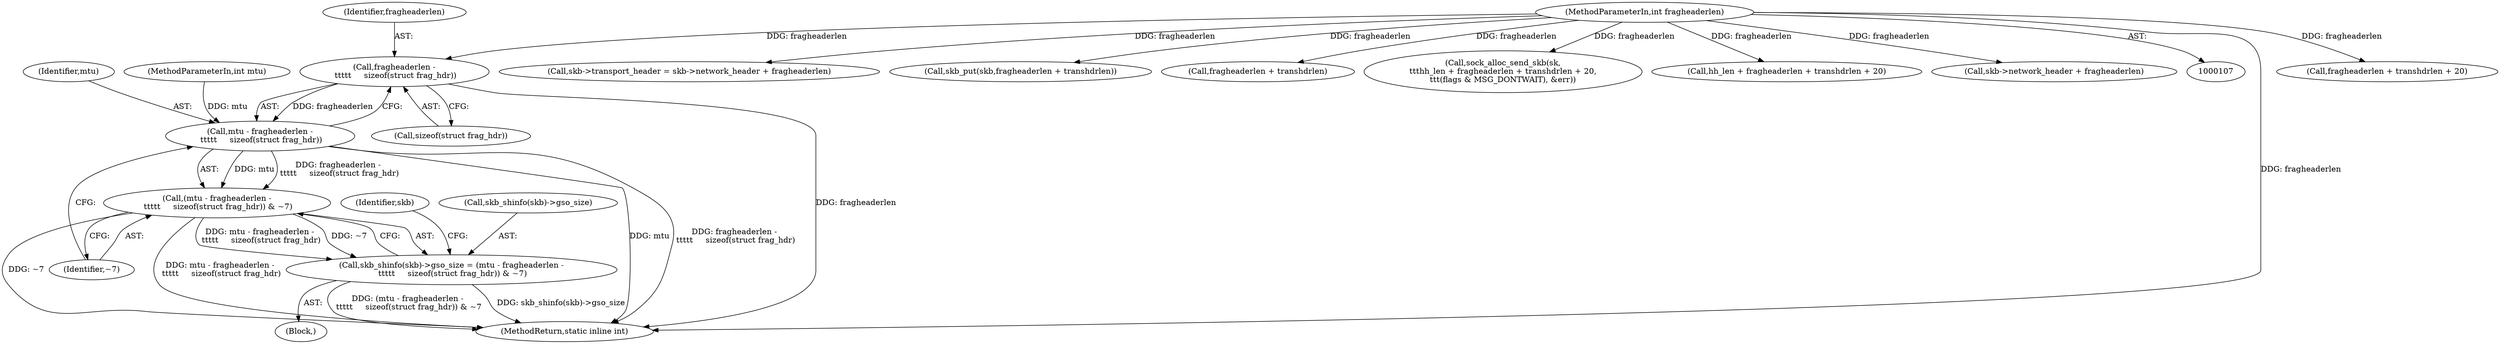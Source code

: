digraph "0_linux_87c48fa3b4630905f98268dde838ee43626a060c_2@API" {
"1000206" [label="(Call,fragheaderlen -\n \t\t\t\t\t     sizeof(struct frag_hdr))"];
"1000113" [label="(MethodParameterIn,int fragheaderlen)"];
"1000204" [label="(Call,mtu - fragheaderlen -\n \t\t\t\t\t     sizeof(struct frag_hdr))"];
"1000203" [label="(Call,(mtu - fragheaderlen -\n \t\t\t\t\t     sizeof(struct frag_hdr)) & ~7)"];
"1000198" [label="(Call,skb_shinfo(skb)->gso_size = (mtu - fragheaderlen -\n \t\t\t\t\t     sizeof(struct frag_hdr)) & ~7)"];
"1000204" [label="(Call,mtu - fragheaderlen -\n \t\t\t\t\t     sizeof(struct frag_hdr))"];
"1000137" [label="(Call,fragheaderlen + transhdrlen + 20)"];
"1000214" [label="(Identifier,skb)"];
"1000198" [label="(Call,skb_shinfo(skb)->gso_size = (mtu - fragheaderlen -\n \t\t\t\t\t     sizeof(struct frag_hdr)) & ~7)"];
"1000208" [label="(Call,sizeof(struct frag_hdr))"];
"1000164" [label="(Call,skb->transport_header = skb->network_header + fragheaderlen)"];
"1000210" [label="(Identifier,~7)"];
"1000157" [label="(Call,skb_put(skb,fragheaderlen + transhdrlen))"];
"1000159" [label="(Call,fragheaderlen + transhdrlen)"];
"1000115" [label="(MethodParameterIn,int mtu)"];
"1000133" [label="(Call,sock_alloc_send_skb(sk,\n\t\t\thh_len + fragheaderlen + transhdrlen + 20,\n\t\t\t(flags & MSG_DONTWAIT), &err))"];
"1000199" [label="(Call,skb_shinfo(skb)->gso_size)"];
"1000113" [label="(MethodParameterIn,int fragheaderlen)"];
"1000206" [label="(Call,fragheaderlen -\n \t\t\t\t\t     sizeof(struct frag_hdr))"];
"1000240" [label="(MethodReturn,static inline int)"];
"1000135" [label="(Call,hh_len + fragheaderlen + transhdrlen + 20)"];
"1000203" [label="(Call,(mtu - fragheaderlen -\n \t\t\t\t\t     sizeof(struct frag_hdr)) & ~7)"];
"1000205" [label="(Identifier,mtu)"];
"1000196" [label="(Block,)"];
"1000168" [label="(Call,skb->network_header + fragheaderlen)"];
"1000207" [label="(Identifier,fragheaderlen)"];
"1000206" -> "1000204"  [label="AST: "];
"1000206" -> "1000208"  [label="CFG: "];
"1000207" -> "1000206"  [label="AST: "];
"1000208" -> "1000206"  [label="AST: "];
"1000204" -> "1000206"  [label="CFG: "];
"1000206" -> "1000240"  [label="DDG: fragheaderlen"];
"1000206" -> "1000204"  [label="DDG: fragheaderlen"];
"1000113" -> "1000206"  [label="DDG: fragheaderlen"];
"1000113" -> "1000107"  [label="AST: "];
"1000113" -> "1000240"  [label="DDG: fragheaderlen"];
"1000113" -> "1000133"  [label="DDG: fragheaderlen"];
"1000113" -> "1000135"  [label="DDG: fragheaderlen"];
"1000113" -> "1000137"  [label="DDG: fragheaderlen"];
"1000113" -> "1000157"  [label="DDG: fragheaderlen"];
"1000113" -> "1000159"  [label="DDG: fragheaderlen"];
"1000113" -> "1000164"  [label="DDG: fragheaderlen"];
"1000113" -> "1000168"  [label="DDG: fragheaderlen"];
"1000204" -> "1000203"  [label="AST: "];
"1000205" -> "1000204"  [label="AST: "];
"1000210" -> "1000204"  [label="CFG: "];
"1000204" -> "1000240"  [label="DDG: mtu"];
"1000204" -> "1000240"  [label="DDG: fragheaderlen -\n \t\t\t\t\t     sizeof(struct frag_hdr)"];
"1000204" -> "1000203"  [label="DDG: mtu"];
"1000204" -> "1000203"  [label="DDG: fragheaderlen -\n \t\t\t\t\t     sizeof(struct frag_hdr)"];
"1000115" -> "1000204"  [label="DDG: mtu"];
"1000203" -> "1000198"  [label="AST: "];
"1000203" -> "1000210"  [label="CFG: "];
"1000210" -> "1000203"  [label="AST: "];
"1000198" -> "1000203"  [label="CFG: "];
"1000203" -> "1000240"  [label="DDG: ~7"];
"1000203" -> "1000240"  [label="DDG: mtu - fragheaderlen -\n \t\t\t\t\t     sizeof(struct frag_hdr)"];
"1000203" -> "1000198"  [label="DDG: mtu - fragheaderlen -\n \t\t\t\t\t     sizeof(struct frag_hdr)"];
"1000203" -> "1000198"  [label="DDG: ~7"];
"1000198" -> "1000196"  [label="AST: "];
"1000199" -> "1000198"  [label="AST: "];
"1000214" -> "1000198"  [label="CFG: "];
"1000198" -> "1000240"  [label="DDG: skb_shinfo(skb)->gso_size"];
"1000198" -> "1000240"  [label="DDG: (mtu - fragheaderlen -\n \t\t\t\t\t     sizeof(struct frag_hdr)) & ~7"];
}
